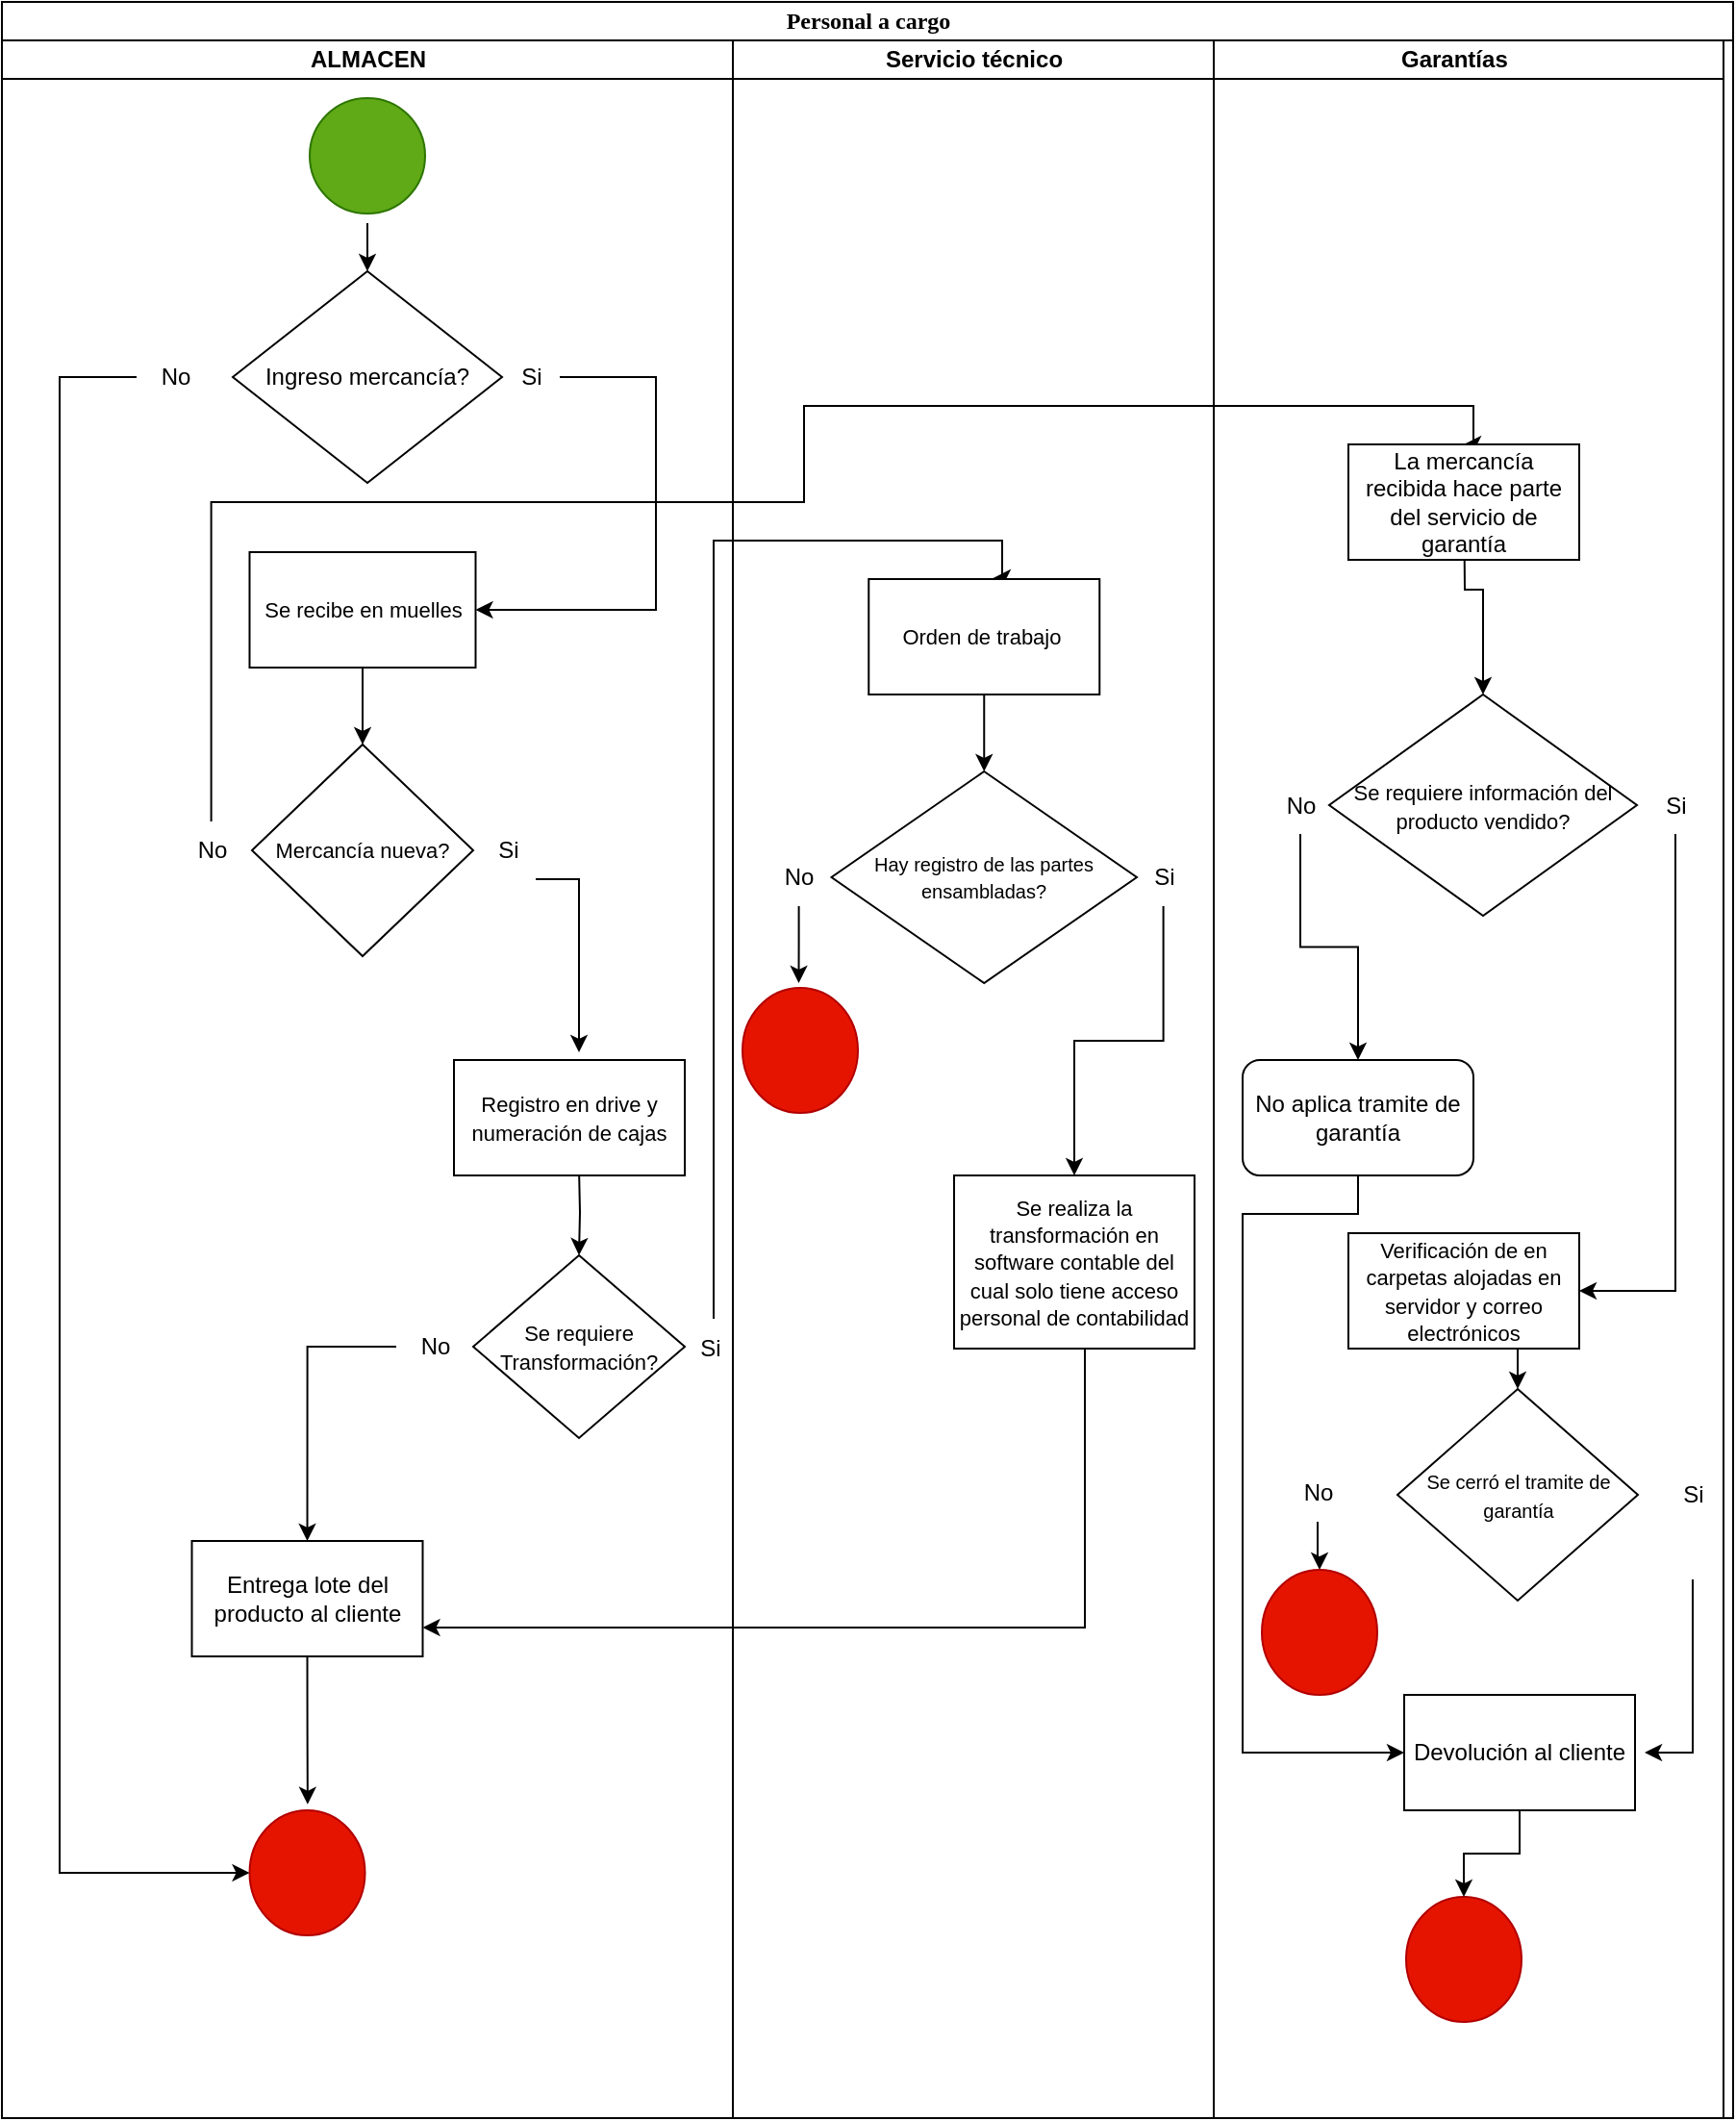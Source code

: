 <mxfile version="26.2.13">
  <diagram name="Page-1" id="0783ab3e-0a74-02c8-0abd-f7b4e66b4bec">
    <mxGraphModel grid="1" page="1" gridSize="10" guides="1" tooltips="1" connect="1" arrows="1" fold="1" pageScale="1" pageWidth="850" pageHeight="1100" background="#ffffff" math="0" shadow="0">
      <root>
        <mxCell id="0" />
        <mxCell id="1" parent="0" />
        <mxCell id="1c1d494c118603dd-1" value="Personal a cargo" style="swimlane;html=1;childLayout=stackLayout;startSize=20;rounded=0;shadow=0;comic=0;labelBackgroundColor=none;strokeWidth=1;fontFamily=Verdana;fontSize=12;align=center;" vertex="1" parent="1">
          <mxGeometry y="190" width="900" height="1100" as="geometry" />
        </mxCell>
        <mxCell id="1c1d494c118603dd-2" value="ALMACEN" style="swimlane;html=1;startSize=20;" vertex="1" parent="1c1d494c118603dd-1">
          <mxGeometry y="20" width="380" height="1080" as="geometry" />
        </mxCell>
        <mxCell id="jqkNV03kGIeta2NaU_1v-10" style="edgeStyle=orthogonalEdgeStyle;rounded=0;orthogonalLoop=1;jettySize=auto;html=1;exitX=0;exitY=0.5;exitDx=0;exitDy=0;" edge="1" parent="1c1d494c118603dd-2">
          <mxGeometry relative="1" as="geometry">
            <mxPoint x="70" y="520" as="targetPoint" />
          </mxGeometry>
        </mxCell>
        <mxCell id="jqkNV03kGIeta2NaU_1v-55" value="&lt;font style=&quot;font-size: 11px;&quot;&gt;Mercancía nueva?&lt;/font&gt;" style="rhombus;whiteSpace=wrap;html=1;" vertex="1" parent="1c1d494c118603dd-2">
          <mxGeometry x="130" y="366" width="115" height="110" as="geometry" />
        </mxCell>
        <mxCell id="jqkNV03kGIeta2NaU_1v-58" value="" style="ellipse;whiteSpace=wrap;html=1;strokeColor=#B20000;fillColor=#e51400;fontColor=#ffffff;" vertex="1" parent="1c1d494c118603dd-2">
          <mxGeometry x="128.75" y="920" width="60" height="65" as="geometry" />
        </mxCell>
        <mxCell id="bGonlxIwtN5kuK9Iq0CV-22" style="edgeStyle=orthogonalEdgeStyle;rounded=0;orthogonalLoop=1;jettySize=auto;html=1;exitX=0.5;exitY=1;exitDx=0;exitDy=0;entryX=0.5;entryY=0;entryDx=0;entryDy=0;" edge="1" parent="1c1d494c118603dd-2" target="jqkNV03kGIeta2NaU_1v-62">
          <mxGeometry relative="1" as="geometry">
            <mxPoint x="300" y="586" as="sourcePoint" />
          </mxGeometry>
        </mxCell>
        <mxCell id="jqkNV03kGIeta2NaU_1v-60" value="&lt;font style=&quot;font-size: 11px;&quot;&gt;Registro en drive y numeración de cajas&lt;/font&gt;" style="rounded=0;whiteSpace=wrap;html=1;" vertex="1" parent="1c1d494c118603dd-2">
          <mxGeometry x="235" y="530" width="120" height="60" as="geometry" />
        </mxCell>
        <mxCell id="jqkNV03kGIeta2NaU_1v-62" value="&lt;font style=&quot;font-size: 11px;&quot;&gt;Se requiere Transformación?&lt;/font&gt;" style="rhombus;whiteSpace=wrap;html=1;" vertex="1" parent="1c1d494c118603dd-2">
          <mxGeometry x="245" y="631.5" width="110" height="95" as="geometry" />
        </mxCell>
        <mxCell id="jqkNV03kGIeta2NaU_1v-70" value="Ingreso mercancía?" style="rhombus;whiteSpace=wrap;html=1;" vertex="1" parent="1c1d494c118603dd-2">
          <mxGeometry x="120" y="120" width="140" height="110" as="geometry" />
        </mxCell>
        <mxCell id="jqkNV03kGIeta2NaU_1v-73" style="edgeStyle=orthogonalEdgeStyle;rounded=0;orthogonalLoop=1;jettySize=auto;html=1;exitX=0.5;exitY=1;exitDx=0;exitDy=0;entryX=0.5;entryY=0;entryDx=0;entryDy=0;" edge="1" parent="1c1d494c118603dd-2" target="jqkNV03kGIeta2NaU_1v-70">
          <mxGeometry relative="1" as="geometry">
            <mxPoint x="190" y="95" as="sourcePoint" />
          </mxGeometry>
        </mxCell>
        <mxCell id="bGonlxIwtN5kuK9Iq0CV-1" value="" style="ellipse;whiteSpace=wrap;html=1;aspect=fixed;fillColor=#60a917;fontColor=#ffffff;strokeColor=#2D7600;" vertex="1" parent="1c1d494c118603dd-2">
          <mxGeometry x="160" y="30" width="60" height="60" as="geometry" />
        </mxCell>
        <mxCell id="bGonlxIwtN5kuK9Iq0CV-8" style="edgeStyle=orthogonalEdgeStyle;rounded=0;orthogonalLoop=1;jettySize=auto;html=1;exitX=0.5;exitY=1;exitDx=0;exitDy=0;" edge="1" parent="1c1d494c118603dd-2" source="bGonlxIwtN5kuK9Iq0CV-3" target="jqkNV03kGIeta2NaU_1v-55">
          <mxGeometry relative="1" as="geometry" />
        </mxCell>
        <mxCell id="bGonlxIwtN5kuK9Iq0CV-3" value="&lt;font style=&quot;font-size: 11px;&quot;&gt;Se recibe en muelles&lt;/font&gt;" style="rounded=0;whiteSpace=wrap;html=1;" vertex="1" parent="1c1d494c118603dd-2">
          <mxGeometry x="128.75" y="266" width="117.5" height="60" as="geometry" />
        </mxCell>
        <mxCell id="bGonlxIwtN5kuK9Iq0CV-55" style="edgeStyle=orthogonalEdgeStyle;rounded=0;orthogonalLoop=1;jettySize=auto;html=1;entryX=0;entryY=0.5;entryDx=0;entryDy=0;" edge="1" parent="1c1d494c118603dd-2" source="bGonlxIwtN5kuK9Iq0CV-4" target="jqkNV03kGIeta2NaU_1v-58">
          <mxGeometry relative="1" as="geometry">
            <Array as="points">
              <mxPoint x="30" y="175" />
              <mxPoint x="30" y="952" />
            </Array>
          </mxGeometry>
        </mxCell>
        <mxCell id="bGonlxIwtN5kuK9Iq0CV-4" value="No" style="text;html=1;align=center;verticalAlign=middle;resizable=0;points=[];autosize=1;strokeColor=none;fillColor=none;" vertex="1" parent="1c1d494c118603dd-2">
          <mxGeometry x="70" y="160" width="40" height="30" as="geometry" />
        </mxCell>
        <mxCell id="bGonlxIwtN5kuK9Iq0CV-43" style="edgeStyle=orthogonalEdgeStyle;rounded=0;orthogonalLoop=1;jettySize=auto;html=1;entryX=1;entryY=0.5;entryDx=0;entryDy=0;" edge="1" parent="1c1d494c118603dd-2" source="bGonlxIwtN5kuK9Iq0CV-15" target="bGonlxIwtN5kuK9Iq0CV-3">
          <mxGeometry relative="1" as="geometry">
            <Array as="points">
              <mxPoint x="340" y="175" />
              <mxPoint x="340" y="296" />
            </Array>
          </mxGeometry>
        </mxCell>
        <mxCell id="bGonlxIwtN5kuK9Iq0CV-15" value="Si" style="text;html=1;align=center;verticalAlign=middle;resizable=0;points=[];autosize=1;strokeColor=none;fillColor=none;" vertex="1" parent="1c1d494c118603dd-2">
          <mxGeometry x="260" y="160" width="30" height="30" as="geometry" />
        </mxCell>
        <mxCell id="bGonlxIwtN5kuK9Iq0CV-9" value="Si" style="text;html=1;align=center;verticalAlign=middle;resizable=0;points=[];autosize=1;strokeColor=none;fillColor=none;" vertex="1" parent="1c1d494c118603dd-2">
          <mxGeometry x="247.5" y="406" width="30" height="30" as="geometry" />
        </mxCell>
        <mxCell id="bGonlxIwtN5kuK9Iq0CV-23" style="edgeStyle=orthogonalEdgeStyle;rounded=0;orthogonalLoop=1;jettySize=auto;html=1;entryX=0.5;entryY=0;entryDx=0;entryDy=0;" edge="1" parent="1c1d494c118603dd-2" source="bGonlxIwtN5kuK9Iq0CV-9">
          <mxGeometry relative="1" as="geometry">
            <mxPoint x="300" y="526" as="targetPoint" />
            <Array as="points">
              <mxPoint x="300" y="436" />
            </Array>
          </mxGeometry>
        </mxCell>
        <mxCell id="bGonlxIwtN5kuK9Iq0CV-12" value="No" style="text;html=1;align=center;verticalAlign=middle;resizable=0;points=[];autosize=1;strokeColor=none;fillColor=none;" vertex="1" parent="1c1d494c118603dd-2">
          <mxGeometry x="88.75" y="406" width="40" height="30" as="geometry" />
        </mxCell>
        <mxCell id="bGonlxIwtN5kuK9Iq0CV-59" style="edgeStyle=orthogonalEdgeStyle;rounded=0;orthogonalLoop=1;jettySize=auto;html=1;entryX=0.5;entryY=0;entryDx=0;entryDy=0;" edge="1" parent="1c1d494c118603dd-2" source="bGonlxIwtN5kuK9Iq0CV-30" target="bGonlxIwtN5kuK9Iq0CV-58">
          <mxGeometry relative="1" as="geometry">
            <Array as="points">
              <mxPoint x="159" y="679" />
            </Array>
          </mxGeometry>
        </mxCell>
        <mxCell id="bGonlxIwtN5kuK9Iq0CV-30" value="No" style="text;html=1;align=center;verticalAlign=middle;resizable=0;points=[];autosize=1;strokeColor=none;fillColor=none;" vertex="1" parent="1c1d494c118603dd-2">
          <mxGeometry x="205" y="664" width="40" height="30" as="geometry" />
        </mxCell>
        <mxCell id="bGonlxIwtN5kuK9Iq0CV-31" value="Si" style="text;html=1;align=center;verticalAlign=middle;resizable=0;points=[];autosize=1;strokeColor=none;fillColor=none;" vertex="1" parent="1c1d494c118603dd-2">
          <mxGeometry x="353" y="664.5" width="30" height="30" as="geometry" />
        </mxCell>
        <mxCell id="bGonlxIwtN5kuK9Iq0CV-58" value="Entrega lote del producto al cliente" style="whiteSpace=wrap;html=1;" vertex="1" parent="1c1d494c118603dd-2">
          <mxGeometry x="98.75" y="780" width="120" height="60" as="geometry" />
        </mxCell>
        <mxCell id="bGonlxIwtN5kuK9Iq0CV-61" style="edgeStyle=orthogonalEdgeStyle;rounded=0;orthogonalLoop=1;jettySize=auto;html=1;exitX=0.5;exitY=1;exitDx=0;exitDy=0;entryX=0.503;entryY=-0.048;entryDx=0;entryDy=0;entryPerimeter=0;" edge="1" parent="1c1d494c118603dd-2" source="bGonlxIwtN5kuK9Iq0CV-58" target="jqkNV03kGIeta2NaU_1v-58">
          <mxGeometry relative="1" as="geometry" />
        </mxCell>
        <mxCell id="bGonlxIwtN5kuK9Iq0CV-34" style="edgeStyle=orthogonalEdgeStyle;rounded=0;orthogonalLoop=1;jettySize=auto;html=1;entryX=0.54;entryY=-0.01;entryDx=0;entryDy=0;entryPerimeter=0;" edge="1" parent="1c1d494c118603dd-1" source="bGonlxIwtN5kuK9Iq0CV-31" target="jqkNV03kGIeta2NaU_1v-69">
          <mxGeometry relative="1" as="geometry">
            <Array as="points">
              <mxPoint x="370" y="280" />
              <mxPoint x="520" y="280" />
              <mxPoint x="520" y="299" />
            </Array>
          </mxGeometry>
        </mxCell>
        <mxCell id="bGonlxIwtN5kuK9Iq0CV-49" style="edgeStyle=orthogonalEdgeStyle;rounded=0;orthogonalLoop=1;jettySize=auto;html=1;entryX=0.5;entryY=0;entryDx=0;entryDy=0;" edge="1" parent="1c1d494c118603dd-1" source="bGonlxIwtN5kuK9Iq0CV-12" target="bGonlxIwtN5kuK9Iq0CV-48">
          <mxGeometry relative="1" as="geometry">
            <Array as="points">
              <mxPoint x="109" y="260" />
              <mxPoint x="417" y="260" />
              <mxPoint x="417" y="210" />
              <mxPoint x="765" y="210" />
            </Array>
          </mxGeometry>
        </mxCell>
        <mxCell id="bGonlxIwtN5kuK9Iq0CV-70" style="edgeStyle=orthogonalEdgeStyle;rounded=0;orthogonalLoop=1;jettySize=auto;html=1;entryX=1;entryY=0.75;entryDx=0;entryDy=0;" edge="1" parent="1c1d494c118603dd-1" source="jqkNV03kGIeta2NaU_1v-84" target="bGonlxIwtN5kuK9Iq0CV-58">
          <mxGeometry relative="1" as="geometry">
            <Array as="points">
              <mxPoint x="563" y="845" />
            </Array>
          </mxGeometry>
        </mxCell>
        <mxCell id="1c1d494c118603dd-4" value="&amp;nbsp; &amp;nbsp; &amp;nbsp; &amp;nbsp; &amp;nbsp; &amp;nbsp; &amp;nbsp; &amp;nbsp; &amp;nbsp; &amp;nbsp; &amp;nbsp; &amp;nbsp; &amp;nbsp; &amp;nbsp; &amp;nbsp; &amp;nbsp; &amp;nbsp; &amp;nbsp; &amp;nbsp; &amp;nbsp; &amp;nbsp; &amp;nbsp; &amp;nbsp; &amp;nbsp; &amp;nbsp; &amp;nbsp; &amp;nbsp; &amp;nbsp; &amp;nbsp; &amp;nbsp; &amp;nbsp; &amp;nbsp; &amp;nbsp; &amp;nbsp; &amp;nbsp; Garantías" style="swimlane;html=1;startSize=20;" vertex="1" parent="1c1d494c118603dd-1">
          <mxGeometry x="380" y="20" width="515" height="1080" as="geometry" />
        </mxCell>
        <mxCell id="1c1d494c118603dd-3" value="&lt;font style=&quot;vertical-align: inherit;&quot;&gt;&lt;font style=&quot;vertical-align: inherit;&quot;&gt;Servicio técnico&lt;/font&gt;&lt;/font&gt;" style="swimlane;html=1;startSize=20;" vertex="1" parent="1c1d494c118603dd-4">
          <mxGeometry width="250" height="1080" as="geometry" />
        </mxCell>
        <mxCell id="jqkNV03kGIeta2NaU_1v-79" style="edgeStyle=orthogonalEdgeStyle;rounded=0;orthogonalLoop=1;jettySize=auto;html=1;exitX=0.5;exitY=1;exitDx=0;exitDy=0;entryX=0.5;entryY=0;entryDx=0;entryDy=0;" edge="1" parent="1c1d494c118603dd-3" source="jqkNV03kGIeta2NaU_1v-69" target="jqkNV03kGIeta2NaU_1v-78">
          <mxGeometry relative="1" as="geometry" />
        </mxCell>
        <mxCell id="jqkNV03kGIeta2NaU_1v-69" value="&lt;font style=&quot;font-size: 11px;&quot;&gt;Orden de trabajo&amp;nbsp;&lt;/font&gt;" style="rounded=0;whiteSpace=wrap;html=1;" vertex="1" parent="1c1d494c118603dd-3">
          <mxGeometry x="70.63" y="280" width="120" height="60" as="geometry" />
        </mxCell>
        <mxCell id="jqkNV03kGIeta2NaU_1v-78" value="&lt;p style=&quot;line-height: 110%;&quot;&gt;&lt;font style=&quot;font-size: 10px;&quot;&gt;Hay registro de las partes ensambladas?&lt;/font&gt;&lt;/p&gt;" style="rhombus;whiteSpace=wrap;html=1;align=center;" vertex="1" parent="1c1d494c118603dd-3">
          <mxGeometry x="51.25" y="380" width="158.75" height="110" as="geometry" />
        </mxCell>
        <mxCell id="jqkNV03kGIeta2NaU_1v-84" value="&lt;font style=&quot;font-size: 11px;&quot;&gt;Se realiza la transformación en software contable del cual solo tiene acceso personal de contabilidad&lt;/font&gt;" style="rounded=0;whiteSpace=wrap;html=1;" vertex="1" parent="1c1d494c118603dd-3">
          <mxGeometry x="115" y="590" width="125" height="90" as="geometry" />
        </mxCell>
        <mxCell id="LslDM5gkmRN-KcGAirMP-5" style="edgeStyle=orthogonalEdgeStyle;rounded=0;orthogonalLoop=1;jettySize=auto;html=1;" edge="1" parent="1c1d494c118603dd-3" source="bGonlxIwtN5kuK9Iq0CV-24">
          <mxGeometry relative="1" as="geometry">
            <mxPoint x="34.25" y="490" as="targetPoint" />
          </mxGeometry>
        </mxCell>
        <mxCell id="bGonlxIwtN5kuK9Iq0CV-24" value="No" style="text;html=1;align=center;verticalAlign=middle;resizable=0;points=[];autosize=1;strokeColor=none;fillColor=none;" vertex="1" parent="1c1d494c118603dd-3">
          <mxGeometry x="14.25" y="420" width="40" height="30" as="geometry" />
        </mxCell>
        <mxCell id="bGonlxIwtN5kuK9Iq0CV-27" style="edgeStyle=orthogonalEdgeStyle;rounded=0;orthogonalLoop=1;jettySize=auto;html=1;entryX=0.5;entryY=0;entryDx=0;entryDy=0;" edge="1" parent="1c1d494c118603dd-3" source="bGonlxIwtN5kuK9Iq0CV-26" target="jqkNV03kGIeta2NaU_1v-84">
          <mxGeometry relative="1" as="geometry" />
        </mxCell>
        <mxCell id="bGonlxIwtN5kuK9Iq0CV-26" value="Si" style="text;html=1;align=center;verticalAlign=middle;resizable=0;points=[];autosize=1;strokeColor=none;fillColor=none;" vertex="1" parent="1c1d494c118603dd-3">
          <mxGeometry x="208.75" y="420" width="30" height="30" as="geometry" />
        </mxCell>
        <mxCell id="LslDM5gkmRN-KcGAirMP-1" value="" style="ellipse;whiteSpace=wrap;html=1;strokeColor=#B20000;fillColor=#e51400;fontColor=#ffffff;" vertex="1" parent="1c1d494c118603dd-3">
          <mxGeometry x="5" y="492.5" width="60" height="65" as="geometry" />
        </mxCell>
        <mxCell id="jqkNV03kGIeta2NaU_1v-76" value="&lt;font style=&quot;font-size: 11px;&quot;&gt;Se requiere información del producto vendido?&lt;/font&gt;" style="rhombus;whiteSpace=wrap;html=1;" vertex="1" parent="1c1d494c118603dd-4">
          <mxGeometry x="310" y="340" width="160" height="115" as="geometry" />
        </mxCell>
        <mxCell id="jqkNV03kGIeta2NaU_1v-96" value="" style="ellipse;whiteSpace=wrap;html=1;strokeColor=#B20000;fillColor=#e51400;fontColor=#ffffff;" vertex="1" parent="1c1d494c118603dd-4">
          <mxGeometry x="350" y="965" width="60" height="65" as="geometry" />
        </mxCell>
        <mxCell id="jqkNV03kGIeta2NaU_1v-101" style="edgeStyle=orthogonalEdgeStyle;rounded=0;orthogonalLoop=1;jettySize=auto;html=1;exitX=0.5;exitY=1;exitDx=0;exitDy=0;entryX=0.5;entryY=0;entryDx=0;entryDy=0;" edge="1" parent="1c1d494c118603dd-4" target="jqkNV03kGIeta2NaU_1v-100">
          <mxGeometry relative="1" as="geometry">
            <mxPoint x="409" y="680" as="sourcePoint" />
          </mxGeometry>
        </mxCell>
        <mxCell id="jqkNV03kGIeta2NaU_1v-97" value="&lt;font style=&quot;font-size: 11px;&quot;&gt;Verificación de en carpetas alojadas en servidor y correo electrónicos&lt;/font&gt;" style="rounded=0;whiteSpace=wrap;html=1;" vertex="1" parent="1c1d494c118603dd-4">
          <mxGeometry x="320" y="620" width="120" height="60" as="geometry" />
        </mxCell>
        <mxCell id="jqkNV03kGIeta2NaU_1v-100" value="&lt;font style=&quot;font-size: 10px;&quot;&gt;Se cerró el tramite de garantía&lt;/font&gt;" style="rhombus;whiteSpace=wrap;html=1;" vertex="1" parent="1c1d494c118603dd-4">
          <mxGeometry x="345.5" y="701" width="125" height="110" as="geometry" />
        </mxCell>
        <mxCell id="bGonlxIwtN5kuK9Iq0CV-51" style="edgeStyle=orthogonalEdgeStyle;rounded=0;orthogonalLoop=1;jettySize=auto;html=1;entryX=0;entryY=0.5;entryDx=0;entryDy=0;exitX=0.5;exitY=1;exitDx=0;exitDy=0;" edge="1" parent="1c1d494c118603dd-4" source="jqkNV03kGIeta2NaU_1v-104" target="bGonlxIwtN5kuK9Iq0CV-50">
          <mxGeometry relative="1" as="geometry">
            <mxPoint x="325" y="610" as="sourcePoint" />
            <Array as="points">
              <mxPoint x="325" y="610" />
              <mxPoint x="265" y="610" />
              <mxPoint x="265" y="890" />
            </Array>
          </mxGeometry>
        </mxCell>
        <mxCell id="jqkNV03kGIeta2NaU_1v-104" value="No aplica tramite de garantía" style="rounded=1;whiteSpace=wrap;html=1;" vertex="1" parent="1c1d494c118603dd-4">
          <mxGeometry x="265" y="530" width="120" height="60" as="geometry" />
        </mxCell>
        <mxCell id="bGonlxIwtN5kuK9Iq0CV-21" style="edgeStyle=orthogonalEdgeStyle;rounded=0;orthogonalLoop=1;jettySize=auto;html=1;exitX=0.5;exitY=1;exitDx=0;exitDy=0;entryX=0.5;entryY=0;entryDx=0;entryDy=0;" edge="1" parent="1c1d494c118603dd-4" target="jqkNV03kGIeta2NaU_1v-76">
          <mxGeometry relative="1" as="geometry">
            <mxPoint x="380" y="230" as="sourcePoint" />
          </mxGeometry>
        </mxCell>
        <mxCell id="LslDM5gkmRN-KcGAirMP-17" style="edgeStyle=orthogonalEdgeStyle;rounded=0;orthogonalLoop=1;jettySize=auto;html=1;" edge="1" parent="1c1d494c118603dd-4" source="bGonlxIwtN5kuK9Iq0CV-36" target="LslDM5gkmRN-KcGAirMP-16">
          <mxGeometry relative="1" as="geometry" />
        </mxCell>
        <mxCell id="bGonlxIwtN5kuK9Iq0CV-36" value="No" style="text;html=1;align=center;verticalAlign=middle;resizable=0;points=[];autosize=1;strokeColor=none;fillColor=none;" vertex="1" parent="1c1d494c118603dd-4">
          <mxGeometry x="284" y="740" width="40" height="30" as="geometry" />
        </mxCell>
        <mxCell id="bGonlxIwtN5kuK9Iq0CV-52" style="edgeStyle=orthogonalEdgeStyle;rounded=0;orthogonalLoop=1;jettySize=auto;html=1;entryX=1;entryY=0.5;entryDx=0;entryDy=0;" edge="1" parent="1c1d494c118603dd-4">
          <mxGeometry relative="1" as="geometry">
            <mxPoint x="498.996" y="800" as="sourcePoint" />
            <mxPoint x="474.03" y="890.0" as="targetPoint" />
            <Array as="points">
              <mxPoint x="499.03" y="890" />
            </Array>
          </mxGeometry>
        </mxCell>
        <mxCell id="bGonlxIwtN5kuK9Iq0CV-39" value="Si" style="text;html=1;align=center;verticalAlign=middle;resizable=0;points=[];autosize=1;strokeColor=none;fillColor=none;" vertex="1" parent="1c1d494c118603dd-4">
          <mxGeometry x="484" y="741" width="30" height="30" as="geometry" />
        </mxCell>
        <mxCell id="bGonlxIwtN5kuK9Iq0CV-48" value="La mercancía recibida hace parte del servicio de garantía" style="whiteSpace=wrap;html=1;" vertex="1" parent="1c1d494c118603dd-4">
          <mxGeometry x="320" y="210" width="120" height="60" as="geometry" />
        </mxCell>
        <mxCell id="bGonlxIwtN5kuK9Iq0CV-54" style="edgeStyle=orthogonalEdgeStyle;rounded=0;orthogonalLoop=1;jettySize=auto;html=1;exitX=0.5;exitY=1;exitDx=0;exitDy=0;entryX=0.5;entryY=0;entryDx=0;entryDy=0;" edge="1" parent="1c1d494c118603dd-4" source="bGonlxIwtN5kuK9Iq0CV-50" target="jqkNV03kGIeta2NaU_1v-96">
          <mxGeometry relative="1" as="geometry" />
        </mxCell>
        <mxCell id="bGonlxIwtN5kuK9Iq0CV-50" value="Devolución al cliente" style="whiteSpace=wrap;html=1;" vertex="1" parent="1c1d494c118603dd-4">
          <mxGeometry x="349" y="860" width="120" height="60" as="geometry" />
        </mxCell>
        <mxCell id="bGonlxIwtN5kuK9Iq0CV-66" style="edgeStyle=orthogonalEdgeStyle;rounded=0;orthogonalLoop=1;jettySize=auto;html=1;entryX=0.5;entryY=0;entryDx=0;entryDy=0;" edge="1" parent="1c1d494c118603dd-4" source="bGonlxIwtN5kuK9Iq0CV-65" target="jqkNV03kGIeta2NaU_1v-104">
          <mxGeometry relative="1" as="geometry" />
        </mxCell>
        <mxCell id="bGonlxIwtN5kuK9Iq0CV-65" value="No" style="text;html=1;align=center;verticalAlign=middle;resizable=0;points=[];autosize=1;strokeColor=none;fillColor=none;" vertex="1" parent="1c1d494c118603dd-4">
          <mxGeometry x="275" y="382.5" width="40" height="30" as="geometry" />
        </mxCell>
        <mxCell id="bGonlxIwtN5kuK9Iq0CV-68" style="edgeStyle=orthogonalEdgeStyle;rounded=0;orthogonalLoop=1;jettySize=auto;html=1;entryX=1;entryY=0.5;entryDx=0;entryDy=0;" edge="1" parent="1c1d494c118603dd-4" source="bGonlxIwtN5kuK9Iq0CV-67" target="jqkNV03kGIeta2NaU_1v-97">
          <mxGeometry relative="1" as="geometry">
            <Array as="points">
              <mxPoint x="490" y="650" />
            </Array>
          </mxGeometry>
        </mxCell>
        <mxCell id="bGonlxIwtN5kuK9Iq0CV-67" value="Si" style="text;html=1;align=center;verticalAlign=middle;resizable=0;points=[];autosize=1;strokeColor=none;fillColor=none;" vertex="1" parent="1c1d494c118603dd-4">
          <mxGeometry x="475" y="382.5" width="30" height="30" as="geometry" />
        </mxCell>
        <mxCell id="LslDM5gkmRN-KcGAirMP-16" value="" style="ellipse;whiteSpace=wrap;html=1;strokeColor=#B20000;fillColor=#e51400;fontColor=#ffffff;" vertex="1" parent="1c1d494c118603dd-4">
          <mxGeometry x="275" y="795" width="60" height="65" as="geometry" />
        </mxCell>
      </root>
    </mxGraphModel>
  </diagram>
</mxfile>

